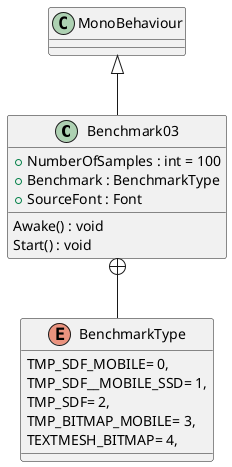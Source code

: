 @startuml
class Benchmark03 {
    + NumberOfSamples : int = 100
    + Benchmark : BenchmarkType
    + SourceFont : Font
    Awake() : void
    Start() : void
}
enum BenchmarkType {
    TMP_SDF_MOBILE= 0,
    TMP_SDF__MOBILE_SSD= 1,
    TMP_SDF= 2,
    TMP_BITMAP_MOBILE= 3,
    TEXTMESH_BITMAP= 4,
}
MonoBehaviour <|-- Benchmark03
Benchmark03 +-- BenchmarkType
@enduml
